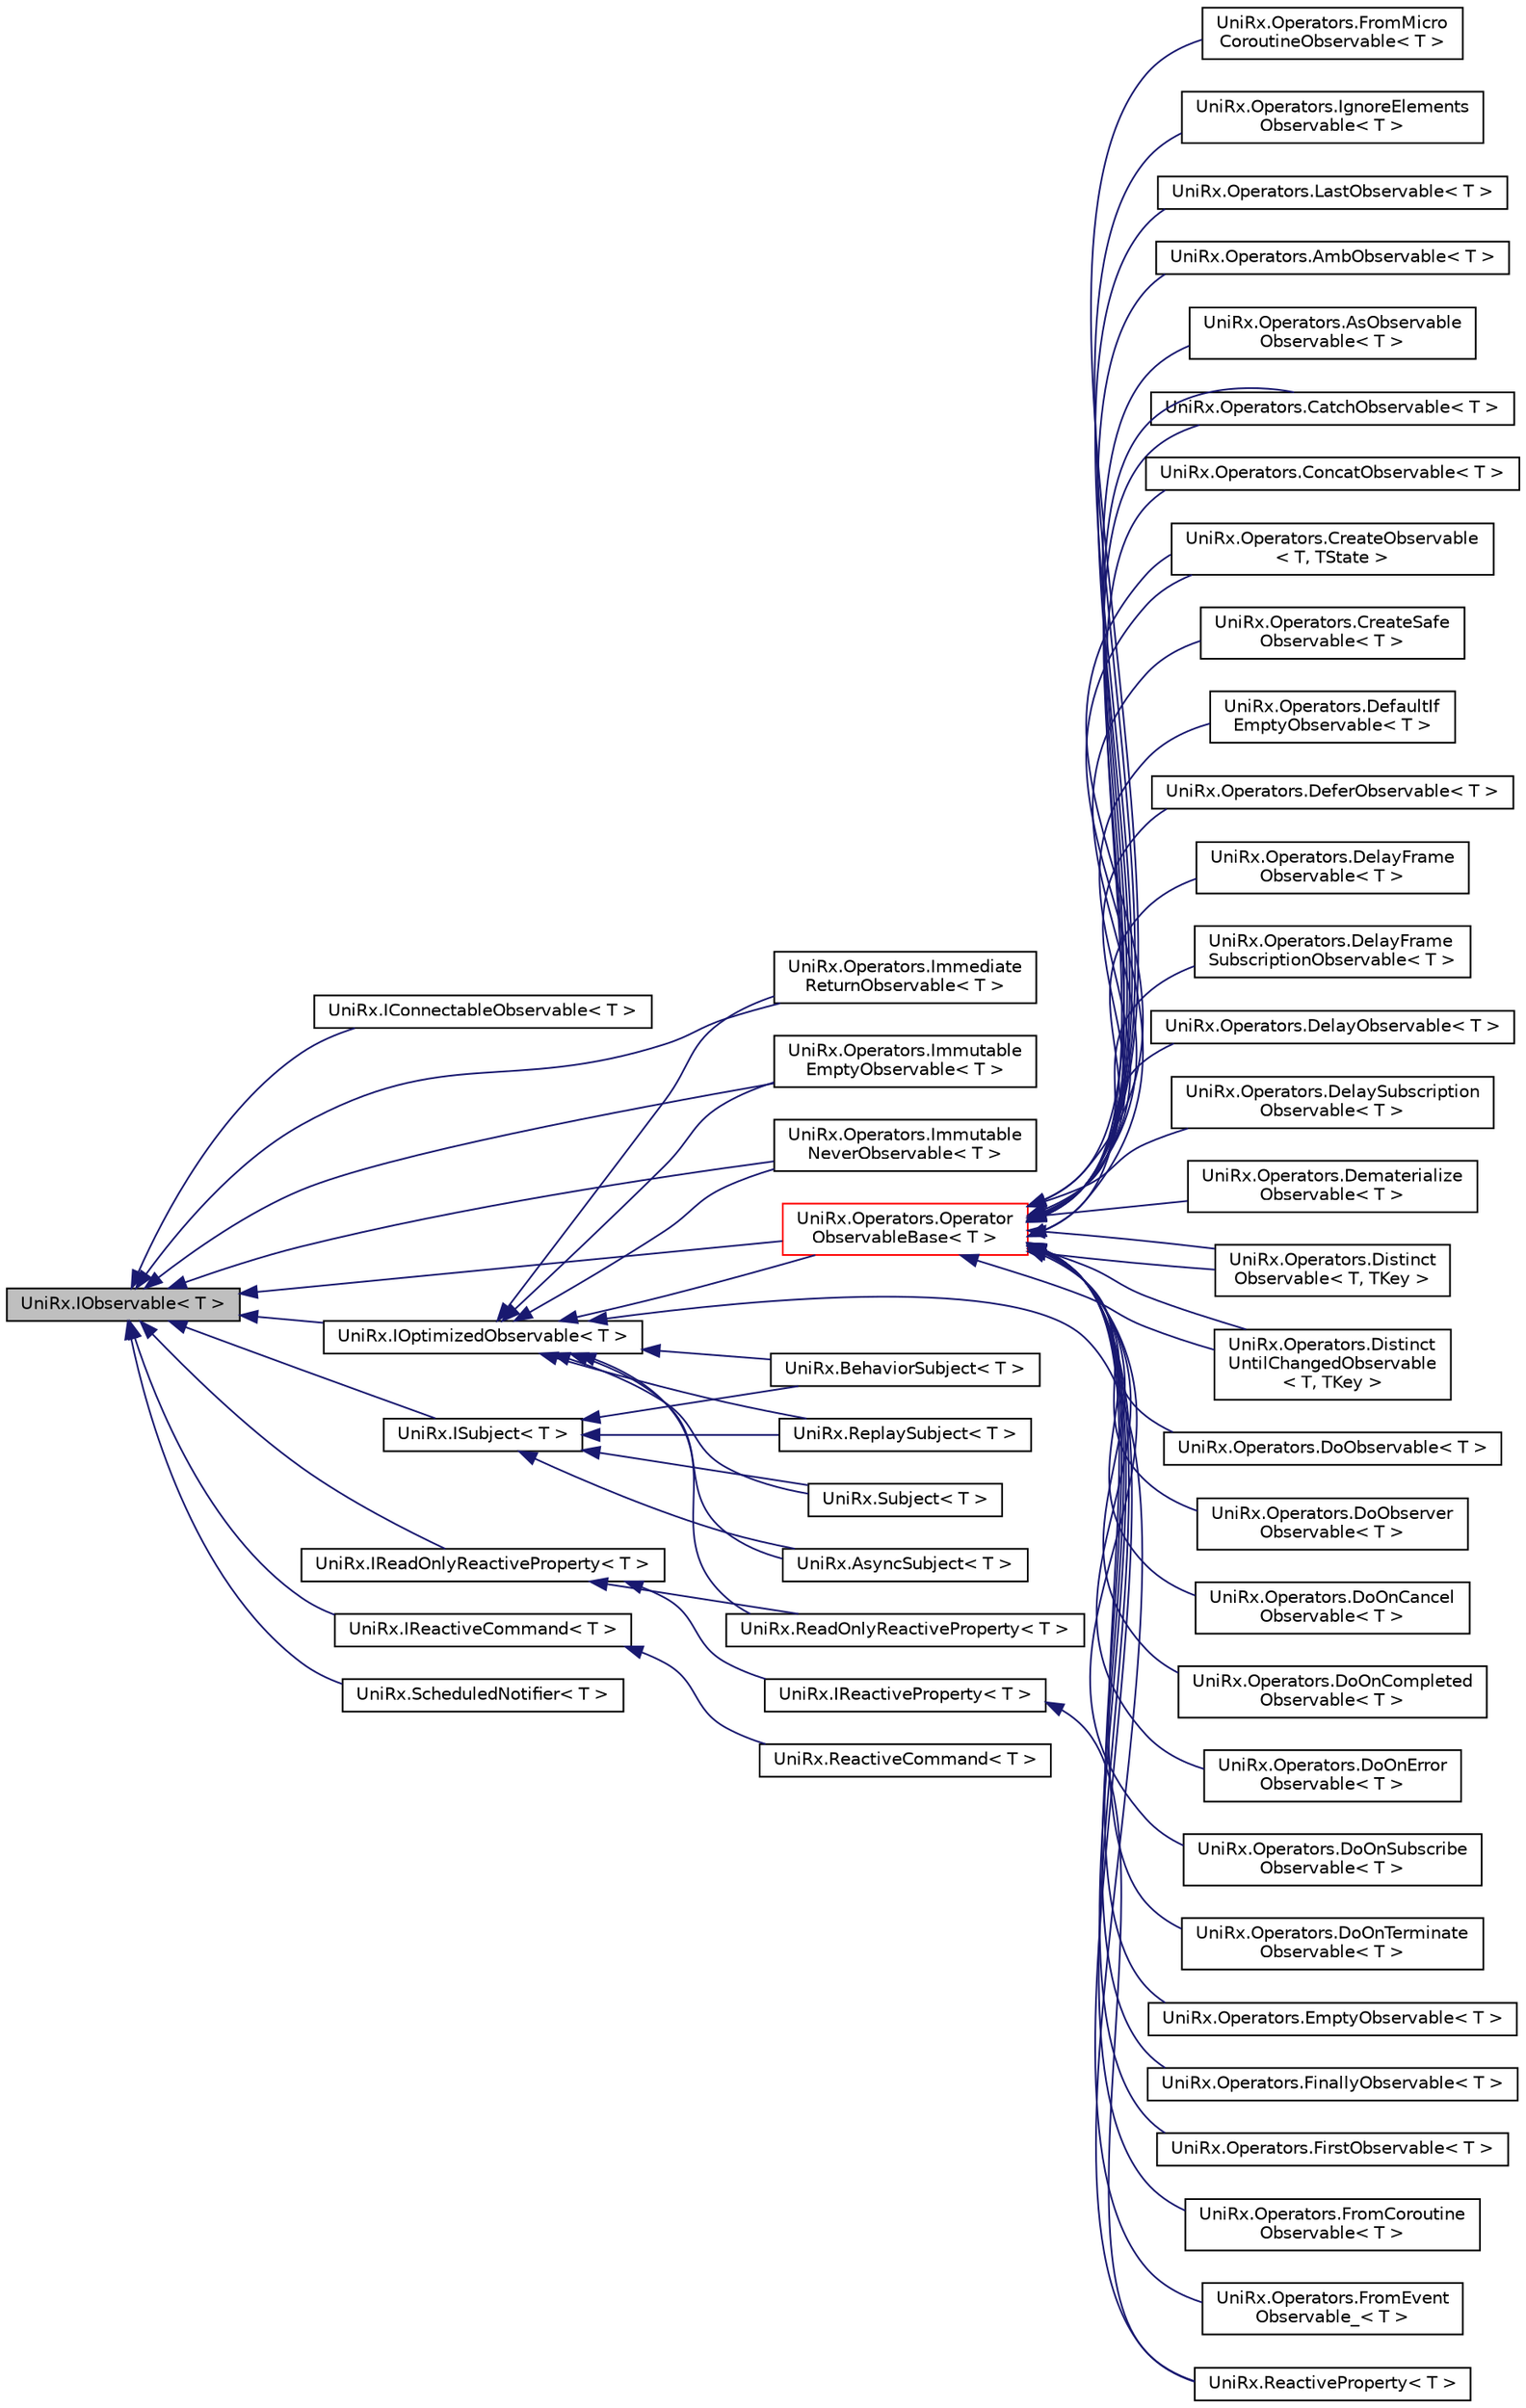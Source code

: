 digraph "UniRx.IObservable&lt; T &gt;"
{
 // LATEX_PDF_SIZE
  edge [fontname="Helvetica",fontsize="10",labelfontname="Helvetica",labelfontsize="10"];
  node [fontname="Helvetica",fontsize="10",shape=record];
  rankdir="LR";
  Node1 [label="UniRx.IObservable\< T \>",height=0.2,width=0.4,color="black", fillcolor="grey75", style="filled", fontcolor="black",tooltip=" "];
  Node1 -> Node2 [dir="back",color="midnightblue",fontsize="10",style="solid",fontname="Helvetica"];
  Node2 [label="UniRx.IConnectableObservable\< T \>",height=0.2,width=0.4,color="black", fillcolor="white", style="filled",URL="$interface_uni_rx_1_1_i_connectable_observable.html",tooltip=" "];
  Node1 -> Node3 [dir="back",color="midnightblue",fontsize="10",style="solid",fontname="Helvetica"];
  Node3 [label="UniRx.IOptimizedObservable\< T \>",height=0.2,width=0.4,color="black", fillcolor="white", style="filled",URL="$interface_uni_rx_1_1_i_optimized_observable.html",tooltip=" "];
  Node3 -> Node4 [dir="back",color="midnightblue",fontsize="10",style="solid",fontname="Helvetica"];
  Node4 [label="UniRx.AsyncSubject\< T \>",height=0.2,width=0.4,color="black", fillcolor="white", style="filled",URL="$class_uni_rx_1_1_async_subject.html",tooltip=" "];
  Node3 -> Node5 [dir="back",color="midnightblue",fontsize="10",style="solid",fontname="Helvetica"];
  Node5 [label="UniRx.BehaviorSubject\< T \>",height=0.2,width=0.4,color="black", fillcolor="white", style="filled",URL="$class_uni_rx_1_1_behavior_subject.html",tooltip=" "];
  Node3 -> Node6 [dir="back",color="midnightblue",fontsize="10",style="solid",fontname="Helvetica"];
  Node6 [label="UniRx.Operators.Immediate\lReturnObservable\< T \>",height=0.2,width=0.4,color="black", fillcolor="white", style="filled",tooltip=" "];
  Node3 -> Node7 [dir="back",color="midnightblue",fontsize="10",style="solid",fontname="Helvetica"];
  Node7 [label="UniRx.Operators.Immutable\lEmptyObservable\< T \>",height=0.2,width=0.4,color="black", fillcolor="white", style="filled",tooltip=" "];
  Node3 -> Node8 [dir="back",color="midnightblue",fontsize="10",style="solid",fontname="Helvetica"];
  Node8 [label="UniRx.Operators.Immutable\lNeverObservable\< T \>",height=0.2,width=0.4,color="black", fillcolor="white", style="filled",tooltip=" "];
  Node3 -> Node9 [dir="back",color="midnightblue",fontsize="10",style="solid",fontname="Helvetica"];
  Node9 [label="UniRx.Operators.Operator\lObservableBase\< T \>",height=0.2,width=0.4,color="red", fillcolor="white", style="filled",URL="$class_uni_rx_1_1_operators_1_1_operator_observable_base.html",tooltip=" "];
  Node9 -> Node10 [dir="back",color="midnightblue",fontsize="10",style="solid",fontname="Helvetica"];
  Node10 [label="UniRx.Operators.AmbObservable\< T \>",height=0.2,width=0.4,color="black", fillcolor="white", style="filled",tooltip=" "];
  Node9 -> Node11 [dir="back",color="midnightblue",fontsize="10",style="solid",fontname="Helvetica"];
  Node11 [label="UniRx.Operators.AsObservable\lObservable\< T \>",height=0.2,width=0.4,color="black", fillcolor="white", style="filled",tooltip=" "];
  Node9 -> Node12 [dir="back",color="midnightblue",fontsize="10",style="solid",fontname="Helvetica"];
  Node12 [label="UniRx.Operators.CatchObservable\< T \>",height=0.2,width=0.4,color="black", fillcolor="white", style="filled",tooltip=" "];
  Node9 -> Node12 [dir="back",color="midnightblue",fontsize="10",style="solid",fontname="Helvetica"];
  Node9 -> Node13 [dir="back",color="midnightblue",fontsize="10",style="solid",fontname="Helvetica"];
  Node13 [label="UniRx.Operators.ConcatObservable\< T \>",height=0.2,width=0.4,color="black", fillcolor="white", style="filled",tooltip=" "];
  Node9 -> Node14 [dir="back",color="midnightblue",fontsize="10",style="solid",fontname="Helvetica"];
  Node14 [label="UniRx.Operators.CreateObservable\l\< T, TState \>",height=0.2,width=0.4,color="black", fillcolor="white", style="filled",tooltip=" "];
  Node9 -> Node14 [dir="back",color="midnightblue",fontsize="10",style="solid",fontname="Helvetica"];
  Node9 -> Node15 [dir="back",color="midnightblue",fontsize="10",style="solid",fontname="Helvetica"];
  Node15 [label="UniRx.Operators.CreateSafe\lObservable\< T \>",height=0.2,width=0.4,color="black", fillcolor="white", style="filled",tooltip=" "];
  Node9 -> Node16 [dir="back",color="midnightblue",fontsize="10",style="solid",fontname="Helvetica"];
  Node16 [label="UniRx.Operators.DefaultIf\lEmptyObservable\< T \>",height=0.2,width=0.4,color="black", fillcolor="white", style="filled",tooltip=" "];
  Node9 -> Node17 [dir="back",color="midnightblue",fontsize="10",style="solid",fontname="Helvetica"];
  Node17 [label="UniRx.Operators.DeferObservable\< T \>",height=0.2,width=0.4,color="black", fillcolor="white", style="filled",tooltip=" "];
  Node9 -> Node18 [dir="back",color="midnightblue",fontsize="10",style="solid",fontname="Helvetica"];
  Node18 [label="UniRx.Operators.DelayFrame\lObservable\< T \>",height=0.2,width=0.4,color="black", fillcolor="white", style="filled",tooltip=" "];
  Node9 -> Node19 [dir="back",color="midnightblue",fontsize="10",style="solid",fontname="Helvetica"];
  Node19 [label="UniRx.Operators.DelayFrame\lSubscriptionObservable\< T \>",height=0.2,width=0.4,color="black", fillcolor="white", style="filled",tooltip=" "];
  Node9 -> Node20 [dir="back",color="midnightblue",fontsize="10",style="solid",fontname="Helvetica"];
  Node20 [label="UniRx.Operators.DelayObservable\< T \>",height=0.2,width=0.4,color="black", fillcolor="white", style="filled",tooltip=" "];
  Node9 -> Node21 [dir="back",color="midnightblue",fontsize="10",style="solid",fontname="Helvetica"];
  Node21 [label="UniRx.Operators.DelaySubscription\lObservable\< T \>",height=0.2,width=0.4,color="black", fillcolor="white", style="filled",tooltip=" "];
  Node9 -> Node22 [dir="back",color="midnightblue",fontsize="10",style="solid",fontname="Helvetica"];
  Node22 [label="UniRx.Operators.Dematerialize\lObservable\< T \>",height=0.2,width=0.4,color="black", fillcolor="white", style="filled",tooltip=" "];
  Node9 -> Node23 [dir="back",color="midnightblue",fontsize="10",style="solid",fontname="Helvetica"];
  Node23 [label="UniRx.Operators.Distinct\lObservable\< T, TKey \>",height=0.2,width=0.4,color="black", fillcolor="white", style="filled",tooltip=" "];
  Node9 -> Node23 [dir="back",color="midnightblue",fontsize="10",style="solid",fontname="Helvetica"];
  Node9 -> Node24 [dir="back",color="midnightblue",fontsize="10",style="solid",fontname="Helvetica"];
  Node24 [label="UniRx.Operators.Distinct\lUntilChangedObservable\l\< T, TKey \>",height=0.2,width=0.4,color="black", fillcolor="white", style="filled",tooltip=" "];
  Node9 -> Node24 [dir="back",color="midnightblue",fontsize="10",style="solid",fontname="Helvetica"];
  Node9 -> Node25 [dir="back",color="midnightblue",fontsize="10",style="solid",fontname="Helvetica"];
  Node25 [label="UniRx.Operators.DoObservable\< T \>",height=0.2,width=0.4,color="black", fillcolor="white", style="filled",tooltip=" "];
  Node9 -> Node26 [dir="back",color="midnightblue",fontsize="10",style="solid",fontname="Helvetica"];
  Node26 [label="UniRx.Operators.DoObserver\lObservable\< T \>",height=0.2,width=0.4,color="black", fillcolor="white", style="filled",tooltip=" "];
  Node9 -> Node27 [dir="back",color="midnightblue",fontsize="10",style="solid",fontname="Helvetica"];
  Node27 [label="UniRx.Operators.DoOnCancel\lObservable\< T \>",height=0.2,width=0.4,color="black", fillcolor="white", style="filled",tooltip=" "];
  Node9 -> Node28 [dir="back",color="midnightblue",fontsize="10",style="solid",fontname="Helvetica"];
  Node28 [label="UniRx.Operators.DoOnCompleted\lObservable\< T \>",height=0.2,width=0.4,color="black", fillcolor="white", style="filled",tooltip=" "];
  Node9 -> Node29 [dir="back",color="midnightblue",fontsize="10",style="solid",fontname="Helvetica"];
  Node29 [label="UniRx.Operators.DoOnError\lObservable\< T \>",height=0.2,width=0.4,color="black", fillcolor="white", style="filled",tooltip=" "];
  Node9 -> Node30 [dir="back",color="midnightblue",fontsize="10",style="solid",fontname="Helvetica"];
  Node30 [label="UniRx.Operators.DoOnSubscribe\lObservable\< T \>",height=0.2,width=0.4,color="black", fillcolor="white", style="filled",tooltip=" "];
  Node9 -> Node31 [dir="back",color="midnightblue",fontsize="10",style="solid",fontname="Helvetica"];
  Node31 [label="UniRx.Operators.DoOnTerminate\lObservable\< T \>",height=0.2,width=0.4,color="black", fillcolor="white", style="filled",tooltip=" "];
  Node9 -> Node32 [dir="back",color="midnightblue",fontsize="10",style="solid",fontname="Helvetica"];
  Node32 [label="UniRx.Operators.EmptyObservable\< T \>",height=0.2,width=0.4,color="black", fillcolor="white", style="filled",tooltip=" "];
  Node9 -> Node33 [dir="back",color="midnightblue",fontsize="10",style="solid",fontname="Helvetica"];
  Node33 [label="UniRx.Operators.FinallyObservable\< T \>",height=0.2,width=0.4,color="black", fillcolor="white", style="filled",tooltip=" "];
  Node9 -> Node34 [dir="back",color="midnightblue",fontsize="10",style="solid",fontname="Helvetica"];
  Node34 [label="UniRx.Operators.FirstObservable\< T \>",height=0.2,width=0.4,color="black", fillcolor="white", style="filled",tooltip=" "];
  Node9 -> Node35 [dir="back",color="midnightblue",fontsize="10",style="solid",fontname="Helvetica"];
  Node35 [label="UniRx.Operators.FromCoroutine\lObservable\< T \>",height=0.2,width=0.4,color="black", fillcolor="white", style="filled",tooltip=" "];
  Node9 -> Node36 [dir="back",color="midnightblue",fontsize="10",style="solid",fontname="Helvetica"];
  Node36 [label="UniRx.Operators.FromEvent\lObservable_\< T \>",height=0.2,width=0.4,color="black", fillcolor="white", style="filled",tooltip=" "];
  Node9 -> Node37 [dir="back",color="midnightblue",fontsize="10",style="solid",fontname="Helvetica"];
  Node37 [label="UniRx.Operators.FromMicro\lCoroutineObservable\< T \>",height=0.2,width=0.4,color="black", fillcolor="white", style="filled",tooltip=" "];
  Node9 -> Node38 [dir="back",color="midnightblue",fontsize="10",style="solid",fontname="Helvetica"];
  Node38 [label="UniRx.Operators.IgnoreElements\lObservable\< T \>",height=0.2,width=0.4,color="black", fillcolor="white", style="filled",tooltip=" "];
  Node9 -> Node39 [dir="back",color="midnightblue",fontsize="10",style="solid",fontname="Helvetica"];
  Node39 [label="UniRx.Operators.LastObservable\< T \>",height=0.2,width=0.4,color="black", fillcolor="white", style="filled",tooltip=" "];
  Node3 -> Node73 [dir="back",color="midnightblue",fontsize="10",style="solid",fontname="Helvetica"];
  Node73 [label="UniRx.ReactiveProperty\< T \>",height=0.2,width=0.4,color="black", fillcolor="white", style="filled",URL="$class_uni_rx_1_1_reactive_property.html",tooltip="Lightweight property broker."];
  Node3 -> Node74 [dir="back",color="midnightblue",fontsize="10",style="solid",fontname="Helvetica"];
  Node74 [label="UniRx.ReadOnlyReactiveProperty\< T \>",height=0.2,width=0.4,color="black", fillcolor="white", style="filled",URL="$class_uni_rx_1_1_read_only_reactive_property.html",tooltip="Lightweight property broker."];
  Node3 -> Node75 [dir="back",color="midnightblue",fontsize="10",style="solid",fontname="Helvetica"];
  Node75 [label="UniRx.ReplaySubject\< T \>",height=0.2,width=0.4,color="black", fillcolor="white", style="filled",URL="$class_uni_rx_1_1_replay_subject.html",tooltip=" "];
  Node3 -> Node76 [dir="back",color="midnightblue",fontsize="10",style="solid",fontname="Helvetica"];
  Node76 [label="UniRx.Subject\< T \>",height=0.2,width=0.4,color="black", fillcolor="white", style="filled",URL="$class_uni_rx_1_1_subject.html",tooltip=" "];
  Node1 -> Node77 [dir="back",color="midnightblue",fontsize="10",style="solid",fontname="Helvetica"];
  Node77 [label="UniRx.IReactiveCommand\< T \>",height=0.2,width=0.4,color="black", fillcolor="white", style="filled",URL="$interface_uni_rx_1_1_i_reactive_command.html",tooltip=" "];
  Node77 -> Node78 [dir="back",color="midnightblue",fontsize="10",style="solid",fontname="Helvetica"];
  Node78 [label="UniRx.ReactiveCommand\< T \>",height=0.2,width=0.4,color="black", fillcolor="white", style="filled",URL="$class_uni_rx_1_1_reactive_command.html",tooltip="Represents ReactiveCommand<Unit>"];
  Node1 -> Node79 [dir="back",color="midnightblue",fontsize="10",style="solid",fontname="Helvetica"];
  Node79 [label="UniRx.IReadOnlyReactiveProperty\< T \>",height=0.2,width=0.4,color="black", fillcolor="white", style="filled",URL="$interface_uni_rx_1_1_i_read_only_reactive_property.html",tooltip=" "];
  Node79 -> Node80 [dir="back",color="midnightblue",fontsize="10",style="solid",fontname="Helvetica"];
  Node80 [label="UniRx.IReactiveProperty\< T \>",height=0.2,width=0.4,color="black", fillcolor="white", style="filled",URL="$interface_uni_rx_1_1_i_reactive_property.html",tooltip=" "];
  Node80 -> Node73 [dir="back",color="midnightblue",fontsize="10",style="solid",fontname="Helvetica"];
  Node79 -> Node74 [dir="back",color="midnightblue",fontsize="10",style="solid",fontname="Helvetica"];
  Node1 -> Node81 [dir="back",color="midnightblue",fontsize="10",style="solid",fontname="Helvetica"];
  Node81 [label="UniRx.ISubject\< T \>",height=0.2,width=0.4,color="black", fillcolor="white", style="filled",URL="$interface_uni_rx_1_1_i_subject.html",tooltip=" "];
  Node81 -> Node4 [dir="back",color="midnightblue",fontsize="10",style="solid",fontname="Helvetica"];
  Node81 -> Node5 [dir="back",color="midnightblue",fontsize="10",style="solid",fontname="Helvetica"];
  Node81 -> Node75 [dir="back",color="midnightblue",fontsize="10",style="solid",fontname="Helvetica"];
  Node81 -> Node76 [dir="back",color="midnightblue",fontsize="10",style="solid",fontname="Helvetica"];
  Node1 -> Node6 [dir="back",color="midnightblue",fontsize="10",style="solid",fontname="Helvetica"];
  Node1 -> Node7 [dir="back",color="midnightblue",fontsize="10",style="solid",fontname="Helvetica"];
  Node1 -> Node8 [dir="back",color="midnightblue",fontsize="10",style="solid",fontname="Helvetica"];
  Node1 -> Node9 [dir="back",color="midnightblue",fontsize="10",style="solid",fontname="Helvetica"];
  Node1 -> Node82 [dir="back",color="midnightblue",fontsize="10",style="solid",fontname="Helvetica"];
  Node82 [label="UniRx.ScheduledNotifier\< T \>",height=0.2,width=0.4,color="black", fillcolor="white", style="filled",URL="$class_uni_rx_1_1_scheduled_notifier.html",tooltip="Notify value on setuped scheduler."];
}
